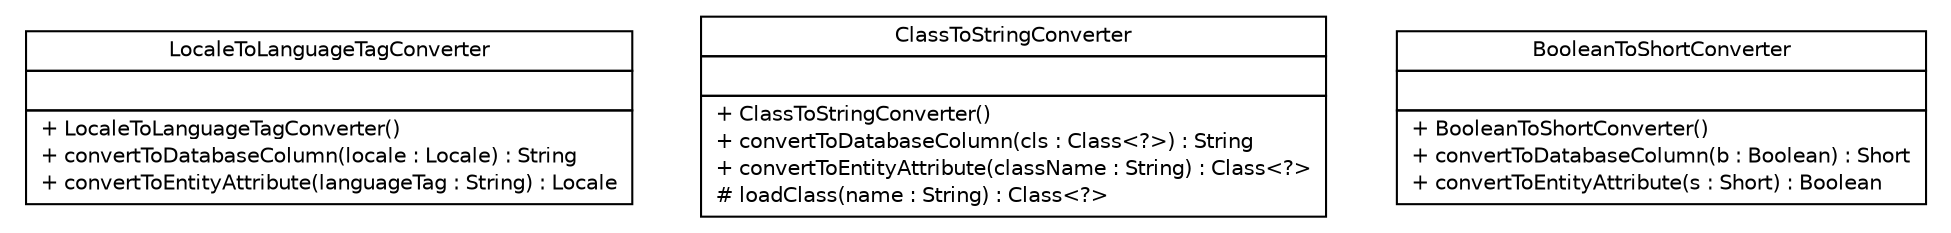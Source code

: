 #!/usr/local/bin/dot
#
# Class diagram 
# Generated by UMLGraph version R5_6-24-gf6e263 (http://www.umlgraph.org/)
#

digraph G {
	edge [fontname="Helvetica",fontsize=10,labelfontname="Helvetica",labelfontsize=10];
	node [fontname="Helvetica",fontsize=10,shape=plaintext];
	nodesep=0.25;
	ranksep=0.5;
	// com.edugility.jpa.converters.LocaleToLanguageTagConverter
	c0 [label=<<table title="com.edugility.jpa.converters.LocaleToLanguageTagConverter" border="0" cellborder="1" cellspacing="0" cellpadding="2" port="p" href="./LocaleToLanguageTagConverter.html">
		<tr><td><table border="0" cellspacing="0" cellpadding="1">
<tr><td align="center" balign="center"> LocaleToLanguageTagConverter </td></tr>
		</table></td></tr>
		<tr><td><table border="0" cellspacing="0" cellpadding="1">
<tr><td align="left" balign="left">  </td></tr>
		</table></td></tr>
		<tr><td><table border="0" cellspacing="0" cellpadding="1">
<tr><td align="left" balign="left"> + LocaleToLanguageTagConverter() </td></tr>
<tr><td align="left" balign="left"> + convertToDatabaseColumn(locale : Locale) : String </td></tr>
<tr><td align="left" balign="left"> + convertToEntityAttribute(languageTag : String) : Locale </td></tr>
		</table></td></tr>
		</table>>, URL="./LocaleToLanguageTagConverter.html", fontname="Helvetica", fontcolor="black", fontsize=10.0];
	// com.edugility.jpa.converters.ClassToStringConverter
	c1 [label=<<table title="com.edugility.jpa.converters.ClassToStringConverter" border="0" cellborder="1" cellspacing="0" cellpadding="2" port="p" href="./ClassToStringConverter.html">
		<tr><td><table border="0" cellspacing="0" cellpadding="1">
<tr><td align="center" balign="center"> ClassToStringConverter </td></tr>
		</table></td></tr>
		<tr><td><table border="0" cellspacing="0" cellpadding="1">
<tr><td align="left" balign="left">  </td></tr>
		</table></td></tr>
		<tr><td><table border="0" cellspacing="0" cellpadding="1">
<tr><td align="left" balign="left"> + ClassToStringConverter() </td></tr>
<tr><td align="left" balign="left"> + convertToDatabaseColumn(cls : Class&lt;?&gt;) : String </td></tr>
<tr><td align="left" balign="left"> + convertToEntityAttribute(className : String) : Class&lt;?&gt; </td></tr>
<tr><td align="left" balign="left"> # loadClass(name : String) : Class&lt;?&gt; </td></tr>
		</table></td></tr>
		</table>>, URL="./ClassToStringConverter.html", fontname="Helvetica", fontcolor="black", fontsize=10.0];
	// com.edugility.jpa.converters.BooleanToShortConverter
	c2 [label=<<table title="com.edugility.jpa.converters.BooleanToShortConverter" border="0" cellborder="1" cellspacing="0" cellpadding="2" port="p" href="./BooleanToShortConverter.html">
		<tr><td><table border="0" cellspacing="0" cellpadding="1">
<tr><td align="center" balign="center"> BooleanToShortConverter </td></tr>
		</table></td></tr>
		<tr><td><table border="0" cellspacing="0" cellpadding="1">
<tr><td align="left" balign="left">  </td></tr>
		</table></td></tr>
		<tr><td><table border="0" cellspacing="0" cellpadding="1">
<tr><td align="left" balign="left"> + BooleanToShortConverter() </td></tr>
<tr><td align="left" balign="left"> + convertToDatabaseColumn(b : Boolean) : Short </td></tr>
<tr><td align="left" balign="left"> + convertToEntityAttribute(s : Short) : Boolean </td></tr>
		</table></td></tr>
		</table>>, URL="./BooleanToShortConverter.html", fontname="Helvetica", fontcolor="black", fontsize=10.0];
}

